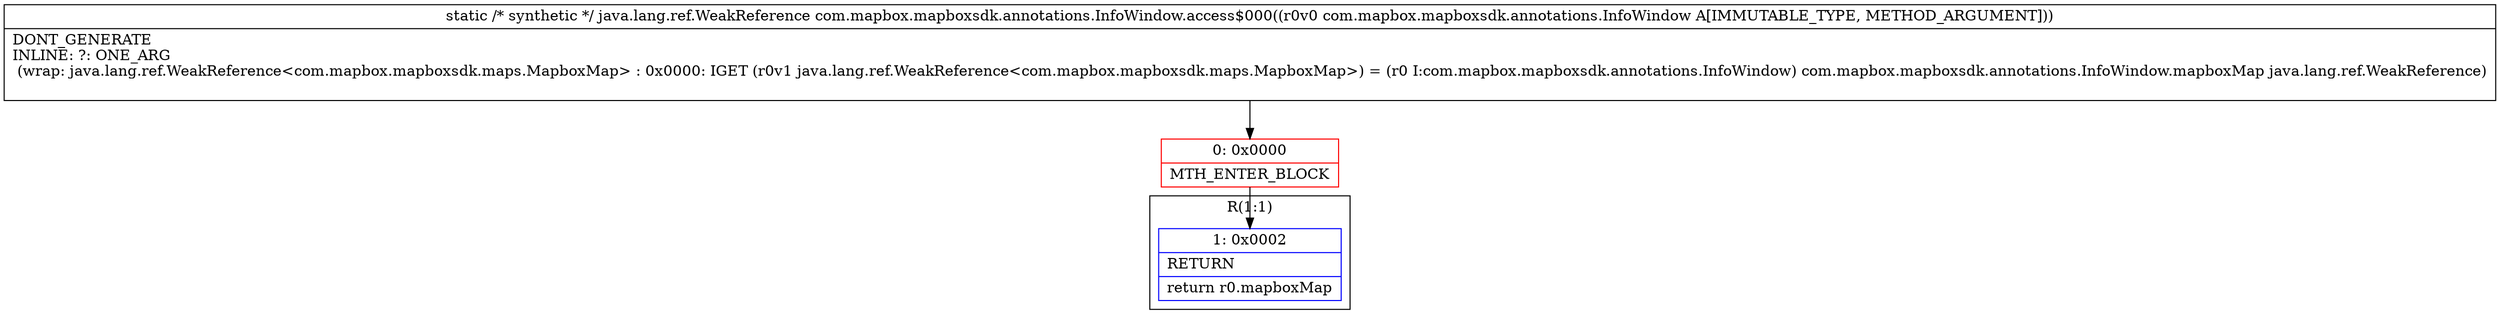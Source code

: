 digraph "CFG forcom.mapbox.mapboxsdk.annotations.InfoWindow.access$000(Lcom\/mapbox\/mapboxsdk\/annotations\/InfoWindow;)Ljava\/lang\/ref\/WeakReference;" {
subgraph cluster_Region_878922588 {
label = "R(1:1)";
node [shape=record,color=blue];
Node_1 [shape=record,label="{1\:\ 0x0002|RETURN\l|return r0.mapboxMap\l}"];
}
Node_0 [shape=record,color=red,label="{0\:\ 0x0000|MTH_ENTER_BLOCK\l}"];
MethodNode[shape=record,label="{static \/* synthetic *\/ java.lang.ref.WeakReference com.mapbox.mapboxsdk.annotations.InfoWindow.access$000((r0v0 com.mapbox.mapboxsdk.annotations.InfoWindow A[IMMUTABLE_TYPE, METHOD_ARGUMENT]))  | DONT_GENERATE\lINLINE: ?: ONE_ARG  \l  (wrap: java.lang.ref.WeakReference\<com.mapbox.mapboxsdk.maps.MapboxMap\> : 0x0000: IGET  (r0v1 java.lang.ref.WeakReference\<com.mapbox.mapboxsdk.maps.MapboxMap\>) = (r0 I:com.mapbox.mapboxsdk.annotations.InfoWindow) com.mapbox.mapboxsdk.annotations.InfoWindow.mapboxMap java.lang.ref.WeakReference)\l\l}"];
MethodNode -> Node_0;
Node_0 -> Node_1;
}


